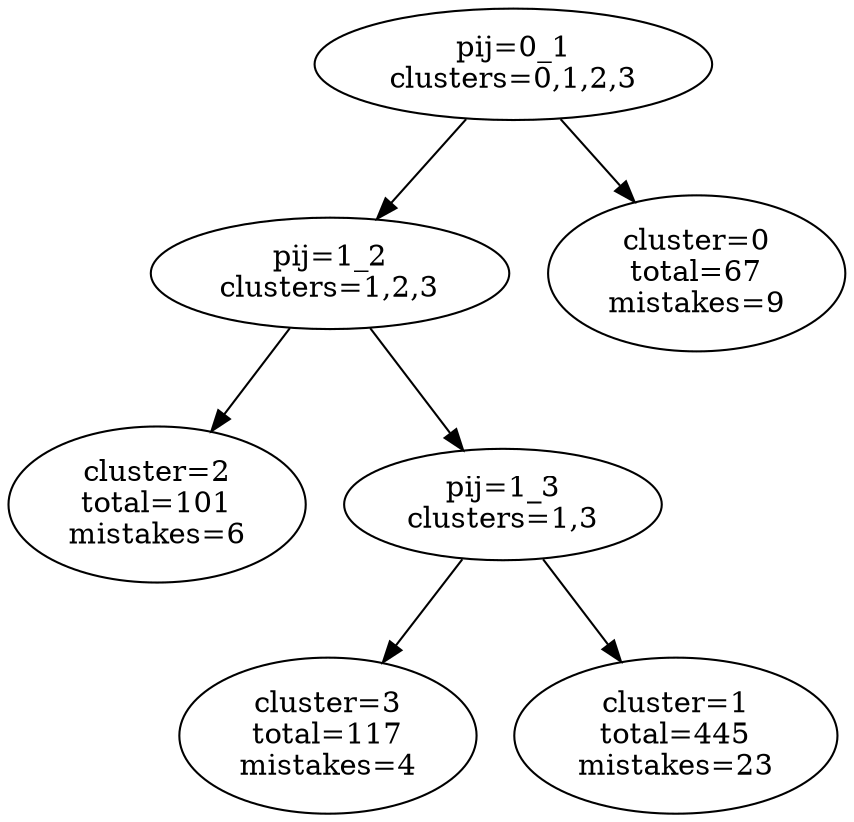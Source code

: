 digraph ClusteringTree {
n_0 [label="pij=0_1
clusters=\0,1,2,3"];
n_1 [label="pij=1_2
clusters=\1,2,3"];
n_2 [label="cluster=\0
total=67
mistakes=\9"];
n_3 [label="cluster=\2
total=101
mistakes=\6"];
n_4 [label="pij=1_3
clusters=\1,3"];
n_5 [label="cluster=\3
total=117
mistakes=\4"];
n_6 [label="cluster=\1
total=445
mistakes=\23"];
n_0 -> n_1;
n_0 -> n_2;
n_1 -> n_3;
n_1 -> n_4;
n_4 -> n_5;
n_4 -> n_6;
}

